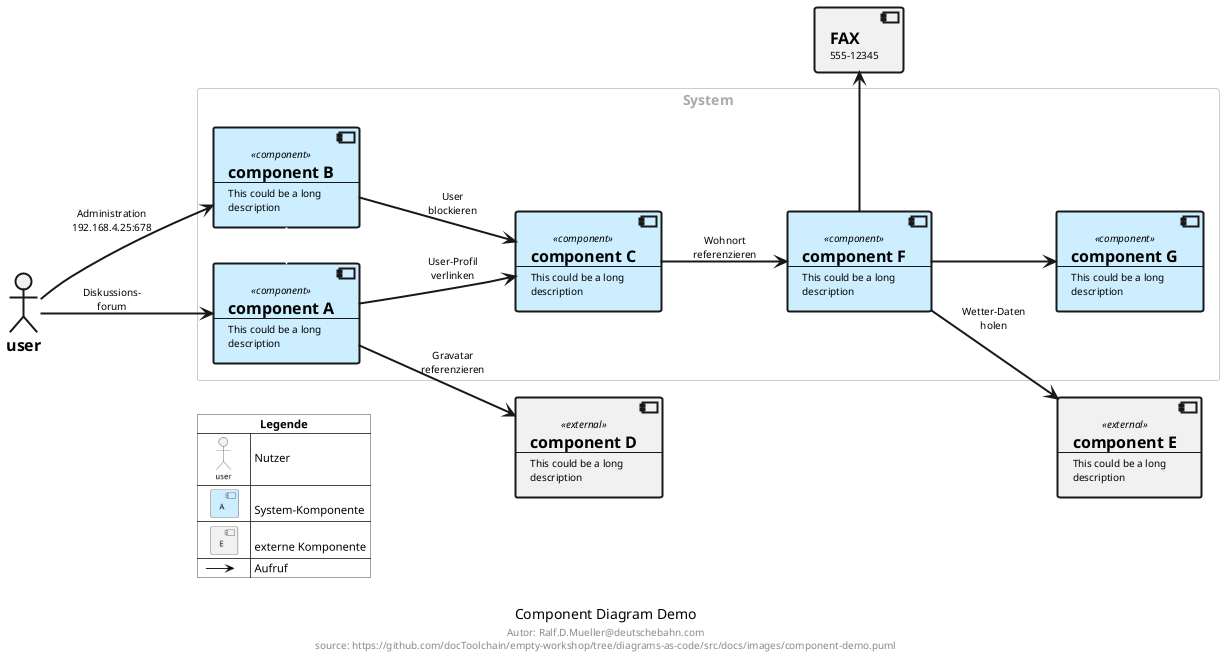 @startuml demo
left to right direction
<style>
arrow {
    LineThickness: 2;
    FontSize: 10px;
}
component, actor {
    LineThickness: 2;
    FontSize: 10px;
}
actor {
    FontSize: 16px;
    FontStyle: bold;
}
rectangle {
    LineColor: #ccc;
    FontColor: #aaa;
}
</style>

!procedure $component($name, $description)
  [<size:16>**$name**\n----\n$description] <<component>>
!endprocedure

caption "Component Diagram Demo"
center footer "Autor: Ralf.D.Mueller@deutschebahn.com\nsource: https://github.com/docToolchain/empty-workshop/tree/diagrams-as-code/src/docs/images/component-demo.puml"
actor "user"
rectangle "System" {
    $component("component A",  "This could be a long\ndescription") as a #CEF
    [<size:16>**component B**\n----\nThis could be a long\ndescription] <<component>> as b #CEF
    [<size:16>**component C**\n----\nThis could be a long\ndescription] <<component>> as c #CEF
    [<size:16>**component F**\n----\nThis could be a long\ndescription] <<component>> as f #CEF
    [<size:16>**component G**\n----\nThis could be a long\ndescription] <<component>> as g #CEF
}
[<size:16>**component D**\n----\nThis could be a long\ndescription] <<external>> as d
[<size:16>**component E**\n----\nThis could be a long\ndescription] <<external>> as e

a --> c : User-Profil\nverlinken
b --> c : User\nblockieren
b -[#hidden]> a
c --> f : Wohnort\nreferenzieren
a -down-> d : Gravatar\nreferenzieren
f -down-> g
user -down-> a: Diskussions-\nforum 
user -down-> b: Administration\n192.168.4.25:678
f -down-> e: Wetter-Daten\nholen
[<size:16>**FAX**\n555-12345] as fax
f -right->  fax : "\t"

skinparam rectangle<<legende>>{ 
    backgroundColor transparent
    borderColor transparent
    shadowing false
}
hide <<legende>> stereotype

rectangle legende <<legende>> [
{{
    scale 0.8
    skinparam defaultFontSize 14
    skinparam defaultBackroundColor white
    !procedure $entry($type, $label, $scale=1)
        {{\nscale $scale \nskinparam backgroundcolor transparent\nlabel " " as _a\nlabel " " as _b\n $type \n}} => $label
    !endprocedure
    map "<b>Legende</b>" as legend #white {
        $entry("actor user", "\nNutzer", 0.7)
        $entry("[A] #CEF", "\nSystem-Komponente", 0.7)
        $entry("[E] ", "\nexterne Komponente", 0.7)
        $entry("_a -> _b #black", "Aufruf")
    }
}}
]
user -down[hidden]-> legende
'legende -right[hidden]-> e
@enduml